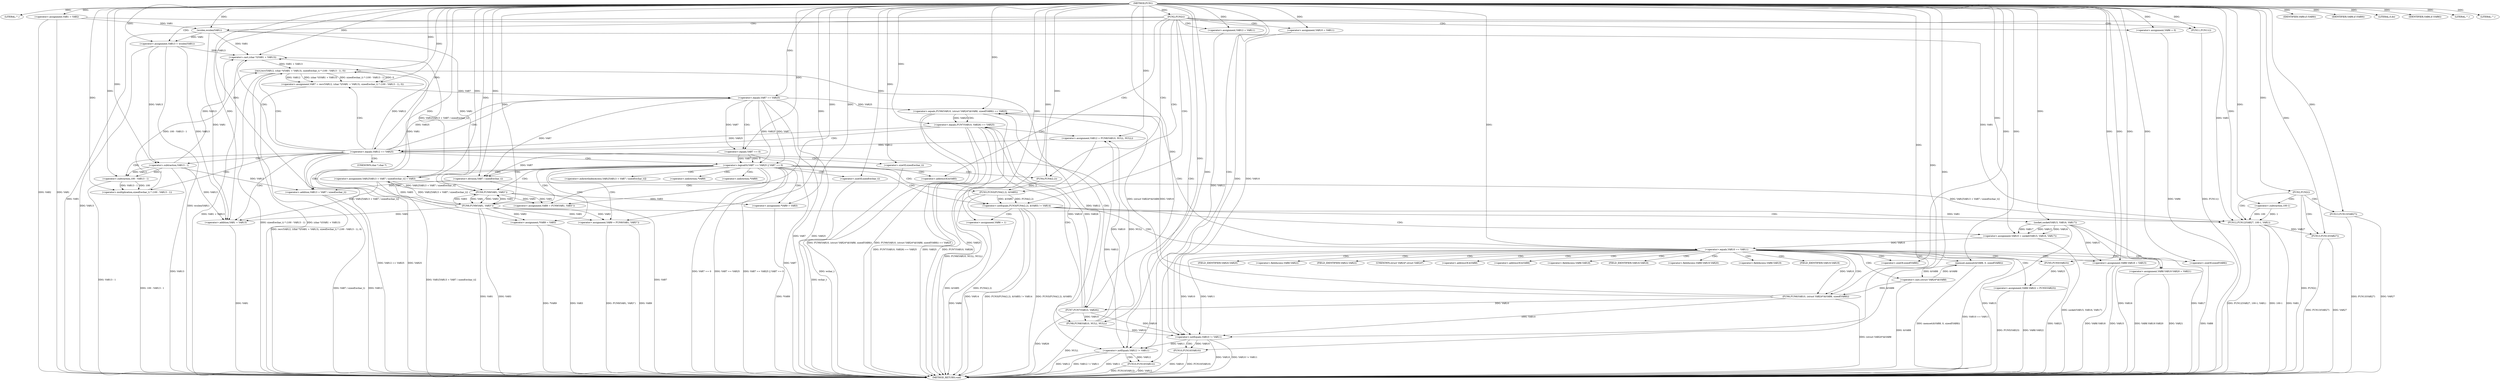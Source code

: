 digraph FUN1 {  
"1000100" [label = "(METHOD,FUN1)" ]
"1000319" [label = "(METHOD_RETURN,void)" ]
"1000103" [label = "(LITERAL,\"\",)" ]
"1000104" [label = "(<operator>.assignment,VAR1 = VAR2)" ]
"1000108" [label = "(FUN2,FUN2())" ]
"1000113" [label = "(<operator>.assignment,VAR6 = 0)" ]
"1000120" [label = "(<operator>.assignment,VAR10 = VAR11)" ]
"1000124" [label = "(<operator>.assignment,VAR12 = VAR11)" ]
"1000128" [label = "(<operator>.assignment,VAR13 = wcslen(VAR1))" ]
"1000130" [label = "(wcslen,wcslen(VAR1))" ]
"1000135" [label = "(<operator>.notEquals,FUN3(FUN4(2,2), &VAR5) != VAR14)" ]
"1000136" [label = "(FUN3,FUN3(FUN4(2,2), &VAR5))" ]
"1000137" [label = "(FUN4,FUN4(2,2))" ]
"1000145" [label = "(<operator>.assignment,VAR6 = 1)" ]
"1000148" [label = "(<operator>.assignment,VAR10 = socket(VAR15, VAR16, VAR17))" ]
"1000150" [label = "(socket,socket(VAR15, VAR16, VAR17))" ]
"1000155" [label = "(<operator>.equals,VAR10 == VAR11)" ]
"1000160" [label = "(memset,memset(&VAR8, 0, sizeof(VAR8)))" ]
"1000164" [label = "(<operator>.sizeOf,sizeof(VAR8))" ]
"1000166" [label = "(<operator>.assignment,VAR8.VAR18 = VAR15)" ]
"1000171" [label = "(<operator>.assignment,VAR8.VAR19.VAR20 = VAR21)" ]
"1000178" [label = "(<operator>.assignment,VAR8.VAR22 = FUN5(VAR23))" ]
"1000182" [label = "(FUN5,FUN5(VAR23))" ]
"1000185" [label = "(<operator>.equals,FUN6(VAR10, (struct VAR24*)&VAR8, sizeof(VAR8)) == VAR25)" ]
"1000186" [label = "(FUN6,FUN6(VAR10, (struct VAR24*)&VAR8, sizeof(VAR8)))" ]
"1000188" [label = "(<operator>.cast,(struct VAR24*)&VAR8)" ]
"1000192" [label = "(<operator>.sizeOf,sizeof(VAR8))" ]
"1000198" [label = "(<operator>.equals,FUN7(VAR10, VAR26) == VAR25)" ]
"1000199" [label = "(FUN7,FUN7(VAR10, VAR26))" ]
"1000205" [label = "(<operator>.assignment,VAR12 = FUN8(VAR10, NULL, NULL))" ]
"1000207" [label = "(FUN8,FUN8(VAR10, NULL, NULL))" ]
"1000212" [label = "(<operator>.equals,VAR12 == VAR25)" ]
"1000217" [label = "(<operator>.assignment,VAR7 = recv(VAR12, (char *)(VAR1 + VAR13), sizeof(wchar_t) * (100 - VAR13 - 1), 0))" ]
"1000219" [label = "(recv,recv(VAR12, (char *)(VAR1 + VAR13), sizeof(wchar_t) * (100 - VAR13 - 1), 0))" ]
"1000221" [label = "(<operator>.cast,(char *)(VAR1 + VAR13))" ]
"1000223" [label = "(<operator>.addition,VAR1 + VAR13)" ]
"1000226" [label = "(<operator>.multiplication,sizeof(wchar_t) * (100 - VAR13 - 1))" ]
"1000227" [label = "(<operator>.sizeOf,sizeof(wchar_t))" ]
"1000229" [label = "(<operator>.subtraction,100 - VAR13 - 1)" ]
"1000231" [label = "(<operator>.subtraction,VAR13 - 1)" ]
"1000236" [label = "(<operator>.logicalOr,VAR7 == VAR25 || VAR7 == 0)" ]
"1000237" [label = "(<operator>.equals,VAR7 == VAR25)" ]
"1000240" [label = "(<operator>.equals,VAR7 == 0)" ]
"1000245" [label = "(<operator>.assignment,VAR1[VAR13 + VAR7 / sizeof(wchar_t)] = VAR3)" ]
"1000248" [label = "(<operator>.addition,VAR13 + VAR7 / sizeof(wchar_t))" ]
"1000250" [label = "(<operator>.division,VAR7 / sizeof(wchar_t))" ]
"1000252" [label = "(<operator>.sizeOf,sizeof(wchar_t))" ]
"1000255" [label = "(<operator>.assignment,VAR9 = FUN9(VAR1, VAR3''))" ]
"1000257" [label = "(FUN9,FUN9(VAR1, VAR3''))" ]
"1000261" [label = "(IDENTIFIER,VAR9,if (VAR9))" ]
"1000263" [label = "(<operator>.assignment,*VAR9 = VAR3)" ]
"1000267" [label = "(<operator>.assignment,VAR9 = FUN9(VAR1, VAR3''))" ]
"1000269" [label = "(FUN9,FUN9(VAR1, VAR3''))" ]
"1000273" [label = "(IDENTIFIER,VAR9,if (VAR9))" ]
"1000275" [label = "(<operator>.assignment,*VAR9 = VAR3)" ]
"1000279" [label = "(LITERAL,0,do)" ]
"1000281" [label = "(<operator>.notEquals,VAR10 != VAR11)" ]
"1000285" [label = "(FUN10,FUN10(VAR10))" ]
"1000288" [label = "(<operator>.notEquals,VAR12 != VAR11)" ]
"1000292" [label = "(FUN10,FUN10(VAR12))" ]
"1000295" [label = "(IDENTIFIER,VAR6,if (VAR6))" ]
"1000297" [label = "(FUN11,FUN11())" ]
"1000301" [label = "(FUN2,FUN2())" ]
"1000304" [label = "(LITERAL,\"\",)" ]
"1000305" [label = "(FUN12,FUN12(VAR27, 100-1, VAR1))" ]
"1000307" [label = "(<operator>.subtraction,100-1)" ]
"1000311" [label = "(FUN13,FUN13(VAR27))" ]
"1000316" [label = "(LITERAL,\"\",)" ]
"1000317" [label = "(FUN13,FUN13(VAR27))" ]
"1000140" [label = "(<operator>.addressOf,&VAR5)" ]
"1000161" [label = "(<operator>.addressOf,&VAR8)" ]
"1000167" [label = "(<operator>.fieldAccess,VAR8.VAR18)" ]
"1000169" [label = "(FIELD_IDENTIFIER,VAR18,VAR18)" ]
"1000172" [label = "(<operator>.fieldAccess,VAR8.VAR19.VAR20)" ]
"1000173" [label = "(<operator>.fieldAccess,VAR8.VAR19)" ]
"1000175" [label = "(FIELD_IDENTIFIER,VAR19,VAR19)" ]
"1000176" [label = "(FIELD_IDENTIFIER,VAR20,VAR20)" ]
"1000179" [label = "(<operator>.fieldAccess,VAR8.VAR22)" ]
"1000181" [label = "(FIELD_IDENTIFIER,VAR22,VAR22)" ]
"1000189" [label = "(UNKNOWN,struct VAR24*,struct VAR24*)" ]
"1000190" [label = "(<operator>.addressOf,&VAR8)" ]
"1000222" [label = "(UNKNOWN,char *,char *)" ]
"1000246" [label = "(<operator>.indirectIndexAccess,VAR1[VAR13 + VAR7 / sizeof(wchar_t)])" ]
"1000264" [label = "(<operator>.indirection,*VAR9)" ]
"1000276" [label = "(<operator>.indirection,*VAR9)" ]
  "1000185" -> "1000319"  [ label = "DDG: FUN6(VAR10, (struct VAR24*)&VAR8, sizeof(VAR8)) == VAR25"] 
  "1000292" -> "1000319"  [ label = "DDG: VAR12"] 
  "1000301" -> "1000319"  [ label = "DDG: FUN2()"] 
  "1000275" -> "1000319"  [ label = "DDG: *VAR9"] 
  "1000178" -> "1000319"  [ label = "DDG: FUN5(VAR23)"] 
  "1000305" -> "1000319"  [ label = "DDG: VAR1"] 
  "1000186" -> "1000319"  [ label = "DDG: (struct VAR24*)&VAR8"] 
  "1000128" -> "1000319"  [ label = "DDG: wcslen(VAR1)"] 
  "1000285" -> "1000319"  [ label = "DDG: VAR10"] 
  "1000185" -> "1000319"  [ label = "DDG: FUN6(VAR10, (struct VAR24*)&VAR8, sizeof(VAR8))"] 
  "1000171" -> "1000319"  [ label = "DDG: VAR8.VAR19.VAR20"] 
  "1000311" -> "1000319"  [ label = "DDG: VAR27"] 
  "1000135" -> "1000319"  [ label = "DDG: VAR14"] 
  "1000219" -> "1000319"  [ label = "DDG: (char *)(VAR1 + VAR13)"] 
  "1000250" -> "1000319"  [ label = "DDG: VAR7"] 
  "1000185" -> "1000319"  [ label = "DDG: VAR25"] 
  "1000199" -> "1000319"  [ label = "DDG: VAR26"] 
  "1000292" -> "1000319"  [ label = "DDG: FUN10(VAR12)"] 
  "1000221" -> "1000319"  [ label = "DDG: VAR1 + VAR13"] 
  "1000236" -> "1000319"  [ label = "DDG: VAR7 == VAR25"] 
  "1000207" -> "1000319"  [ label = "DDG: NULL"] 
  "1000285" -> "1000319"  [ label = "DDG: FUN10(VAR10)"] 
  "1000281" -> "1000319"  [ label = "DDG: VAR10"] 
  "1000236" -> "1000319"  [ label = "DDG: VAR7 == VAR25 || VAR7 == 0"] 
  "1000150" -> "1000319"  [ label = "DDG: VAR15"] 
  "1000237" -> "1000319"  [ label = "DDG: VAR25"] 
  "1000252" -> "1000319"  [ label = "DDG: wchar_t"] 
  "1000288" -> "1000319"  [ label = "DDG: VAR11"] 
  "1000188" -> "1000319"  [ label = "DDG: &VAR8"] 
  "1000317" -> "1000319"  [ label = "DDG: VAR27"] 
  "1000178" -> "1000319"  [ label = "DDG: VAR8.VAR22"] 
  "1000104" -> "1000319"  [ label = "DDG: VAR1"] 
  "1000219" -> "1000319"  [ label = "DDG: sizeof(wchar_t) * (100 - VAR13 - 1)"] 
  "1000217" -> "1000319"  [ label = "DDG: recv(VAR12, (char *)(VAR1 + VAR13), sizeof(wchar_t) * (100 - VAR13 - 1), 0)"] 
  "1000236" -> "1000319"  [ label = "DDG: VAR7 == 0"] 
  "1000311" -> "1000319"  [ label = "DDG: FUN13(VAR27)"] 
  "1000160" -> "1000319"  [ label = "DDG: memset(&VAR8, 0, sizeof(VAR8))"] 
  "1000227" -> "1000319"  [ label = "DDG: wchar_t"] 
  "1000212" -> "1000319"  [ label = "DDG: VAR25"] 
  "1000237" -> "1000319"  [ label = "DDG: VAR7"] 
  "1000113" -> "1000319"  [ label = "DDG: VAR6"] 
  "1000305" -> "1000319"  [ label = "DDG: FUN12(VAR27, 100-1, VAR1)"] 
  "1000305" -> "1000319"  [ label = "DDG: 100-1"] 
  "1000136" -> "1000319"  [ label = "DDG: &VAR5"] 
  "1000150" -> "1000319"  [ label = "DDG: VAR16"] 
  "1000267" -> "1000319"  [ label = "DDG: FUN9(VAR1, VAR3'')"] 
  "1000267" -> "1000319"  [ label = "DDG: VAR9"] 
  "1000226" -> "1000319"  [ label = "DDG: 100 - VAR13 - 1"] 
  "1000128" -> "1000319"  [ label = "DDG: VAR13"] 
  "1000155" -> "1000319"  [ label = "DDG: VAR10 == VAR11"] 
  "1000166" -> "1000319"  [ label = "DDG: VAR8.VAR18"] 
  "1000288" -> "1000319"  [ label = "DDG: VAR12"] 
  "1000263" -> "1000319"  [ label = "DDG: *VAR9"] 
  "1000205" -> "1000319"  [ label = "DDG: FUN8(VAR10, NULL, NULL)"] 
  "1000150" -> "1000319"  [ label = "DDG: VAR17"] 
  "1000229" -> "1000319"  [ label = "DDG: VAR13 - 1"] 
  "1000275" -> "1000319"  [ label = "DDG: VAR3"] 
  "1000212" -> "1000319"  [ label = "DDG: VAR12 == VAR25"] 
  "1000297" -> "1000319"  [ label = "DDG: FUN11()"] 
  "1000198" -> "1000319"  [ label = "DDG: FUN7(VAR10, VAR26)"] 
  "1000231" -> "1000319"  [ label = "DDG: VAR13"] 
  "1000135" -> "1000319"  [ label = "DDG: FUN3(FUN4(2,2), &VAR5) != VAR14"] 
  "1000192" -> "1000319"  [ label = "DDG: VAR8"] 
  "1000281" -> "1000319"  [ label = "DDG: VAR10 != VAR11"] 
  "1000135" -> "1000319"  [ label = "DDG: FUN3(FUN4(2,2), &VAR5)"] 
  "1000288" -> "1000319"  [ label = "DDG: VAR12 != VAR11"] 
  "1000171" -> "1000319"  [ label = "DDG: VAR21"] 
  "1000166" -> "1000319"  [ label = "DDG: VAR15"] 
  "1000269" -> "1000319"  [ label = "DDG: VAR1"] 
  "1000148" -> "1000319"  [ label = "DDG: socket(VAR15, VAR16, VAR17)"] 
  "1000248" -> "1000319"  [ label = "DDG: VAR7 / sizeof(wchar_t)"] 
  "1000245" -> "1000319"  [ label = "DDG: VAR1[VAR13 + VAR7 / sizeof(wchar_t)]"] 
  "1000145" -> "1000319"  [ label = "DDG: VAR6"] 
  "1000240" -> "1000319"  [ label = "DDG: VAR7"] 
  "1000269" -> "1000319"  [ label = "DDG: VAR3"] 
  "1000182" -> "1000319"  [ label = "DDG: VAR23"] 
  "1000136" -> "1000319"  [ label = "DDG: FUN4(2,2)"] 
  "1000104" -> "1000319"  [ label = "DDG: VAR2"] 
  "1000248" -> "1000319"  [ label = "DDG: VAR13"] 
  "1000223" -> "1000319"  [ label = "DDG: VAR1"] 
  "1000198" -> "1000319"  [ label = "DDG: FUN7(VAR10, VAR26) == VAR25"] 
  "1000317" -> "1000319"  [ label = "DDG: FUN13(VAR27)"] 
  "1000130" -> "1000319"  [ label = "DDG: VAR1"] 
  "1000198" -> "1000319"  [ label = "DDG: VAR25"] 
  "1000100" -> "1000103"  [ label = "DDG: "] 
  "1000100" -> "1000104"  [ label = "DDG: "] 
  "1000100" -> "1000108"  [ label = "DDG: "] 
  "1000100" -> "1000113"  [ label = "DDG: "] 
  "1000100" -> "1000120"  [ label = "DDG: "] 
  "1000100" -> "1000124"  [ label = "DDG: "] 
  "1000130" -> "1000128"  [ label = "DDG: VAR1"] 
  "1000100" -> "1000128"  [ label = "DDG: "] 
  "1000104" -> "1000130"  [ label = "DDG: VAR1"] 
  "1000100" -> "1000130"  [ label = "DDG: "] 
  "1000136" -> "1000135"  [ label = "DDG: FUN4(2,2)"] 
  "1000136" -> "1000135"  [ label = "DDG: &VAR5"] 
  "1000137" -> "1000136"  [ label = "DDG: 2"] 
  "1000100" -> "1000137"  [ label = "DDG: "] 
  "1000100" -> "1000135"  [ label = "DDG: "] 
  "1000100" -> "1000145"  [ label = "DDG: "] 
  "1000150" -> "1000148"  [ label = "DDG: VAR15"] 
  "1000150" -> "1000148"  [ label = "DDG: VAR16"] 
  "1000150" -> "1000148"  [ label = "DDG: VAR17"] 
  "1000100" -> "1000148"  [ label = "DDG: "] 
  "1000100" -> "1000150"  [ label = "DDG: "] 
  "1000148" -> "1000155"  [ label = "DDG: VAR10"] 
  "1000100" -> "1000155"  [ label = "DDG: "] 
  "1000188" -> "1000160"  [ label = "DDG: &VAR8"] 
  "1000100" -> "1000160"  [ label = "DDG: "] 
  "1000100" -> "1000164"  [ label = "DDG: "] 
  "1000150" -> "1000166"  [ label = "DDG: VAR15"] 
  "1000100" -> "1000166"  [ label = "DDG: "] 
  "1000100" -> "1000171"  [ label = "DDG: "] 
  "1000182" -> "1000178"  [ label = "DDG: VAR23"] 
  "1000100" -> "1000182"  [ label = "DDG: "] 
  "1000186" -> "1000185"  [ label = "DDG: VAR10"] 
  "1000186" -> "1000185"  [ label = "DDG: (struct VAR24*)&VAR8"] 
  "1000155" -> "1000186"  [ label = "DDG: VAR10"] 
  "1000100" -> "1000186"  [ label = "DDG: "] 
  "1000188" -> "1000186"  [ label = "DDG: &VAR8"] 
  "1000160" -> "1000188"  [ label = "DDG: &VAR8"] 
  "1000100" -> "1000192"  [ label = "DDG: "] 
  "1000237" -> "1000185"  [ label = "DDG: VAR25"] 
  "1000100" -> "1000185"  [ label = "DDG: "] 
  "1000199" -> "1000198"  [ label = "DDG: VAR10"] 
  "1000199" -> "1000198"  [ label = "DDG: VAR26"] 
  "1000186" -> "1000199"  [ label = "DDG: VAR10"] 
  "1000100" -> "1000199"  [ label = "DDG: "] 
  "1000185" -> "1000198"  [ label = "DDG: VAR25"] 
  "1000100" -> "1000198"  [ label = "DDG: "] 
  "1000207" -> "1000205"  [ label = "DDG: VAR10"] 
  "1000207" -> "1000205"  [ label = "DDG: NULL"] 
  "1000100" -> "1000205"  [ label = "DDG: "] 
  "1000199" -> "1000207"  [ label = "DDG: VAR10"] 
  "1000100" -> "1000207"  [ label = "DDG: "] 
  "1000205" -> "1000212"  [ label = "DDG: VAR12"] 
  "1000100" -> "1000212"  [ label = "DDG: "] 
  "1000198" -> "1000212"  [ label = "DDG: VAR25"] 
  "1000219" -> "1000217"  [ label = "DDG: VAR12"] 
  "1000219" -> "1000217"  [ label = "DDG: (char *)(VAR1 + VAR13)"] 
  "1000219" -> "1000217"  [ label = "DDG: sizeof(wchar_t) * (100 - VAR13 - 1)"] 
  "1000219" -> "1000217"  [ label = "DDG: 0"] 
  "1000100" -> "1000217"  [ label = "DDG: "] 
  "1000212" -> "1000219"  [ label = "DDG: VAR12"] 
  "1000100" -> "1000219"  [ label = "DDG: "] 
  "1000221" -> "1000219"  [ label = "DDG: VAR1 + VAR13"] 
  "1000269" -> "1000221"  [ label = "DDG: VAR1"] 
  "1000245" -> "1000221"  [ label = "DDG: VAR1[VAR13 + VAR7 / sizeof(wchar_t)]"] 
  "1000130" -> "1000221"  [ label = "DDG: VAR1"] 
  "1000100" -> "1000221"  [ label = "DDG: "] 
  "1000128" -> "1000221"  [ label = "DDG: VAR13"] 
  "1000231" -> "1000221"  [ label = "DDG: VAR13"] 
  "1000269" -> "1000223"  [ label = "DDG: VAR1"] 
  "1000245" -> "1000223"  [ label = "DDG: VAR1[VAR13 + VAR7 / sizeof(wchar_t)]"] 
  "1000130" -> "1000223"  [ label = "DDG: VAR1"] 
  "1000100" -> "1000223"  [ label = "DDG: "] 
  "1000128" -> "1000223"  [ label = "DDG: VAR13"] 
  "1000231" -> "1000223"  [ label = "DDG: VAR13"] 
  "1000226" -> "1000219"  [ label = "DDG: 100 - VAR13 - 1"] 
  "1000100" -> "1000226"  [ label = "DDG: "] 
  "1000100" -> "1000227"  [ label = "DDG: "] 
  "1000229" -> "1000226"  [ label = "DDG: 100"] 
  "1000229" -> "1000226"  [ label = "DDG: VAR13 - 1"] 
  "1000100" -> "1000229"  [ label = "DDG: "] 
  "1000231" -> "1000229"  [ label = "DDG: VAR13"] 
  "1000231" -> "1000229"  [ label = "DDG: 1"] 
  "1000100" -> "1000231"  [ label = "DDG: "] 
  "1000128" -> "1000231"  [ label = "DDG: VAR13"] 
  "1000237" -> "1000236"  [ label = "DDG: VAR7"] 
  "1000237" -> "1000236"  [ label = "DDG: VAR25"] 
  "1000217" -> "1000237"  [ label = "DDG: VAR7"] 
  "1000100" -> "1000237"  [ label = "DDG: "] 
  "1000212" -> "1000237"  [ label = "DDG: VAR25"] 
  "1000240" -> "1000236"  [ label = "DDG: VAR7"] 
  "1000240" -> "1000236"  [ label = "DDG: 0"] 
  "1000237" -> "1000240"  [ label = "DDG: VAR7"] 
  "1000100" -> "1000240"  [ label = "DDG: "] 
  "1000269" -> "1000245"  [ label = "DDG: VAR3"] 
  "1000100" -> "1000245"  [ label = "DDG: "] 
  "1000231" -> "1000248"  [ label = "DDG: VAR13"] 
  "1000100" -> "1000248"  [ label = "DDG: "] 
  "1000250" -> "1000248"  [ label = "DDG: VAR7"] 
  "1000237" -> "1000250"  [ label = "DDG: VAR7"] 
  "1000240" -> "1000250"  [ label = "DDG: VAR7"] 
  "1000100" -> "1000250"  [ label = "DDG: "] 
  "1000100" -> "1000252"  [ label = "DDG: "] 
  "1000257" -> "1000255"  [ label = "DDG: VAR1"] 
  "1000257" -> "1000255"  [ label = "DDG: VAR3"] 
  "1000100" -> "1000255"  [ label = "DDG: "] 
  "1000245" -> "1000257"  [ label = "DDG: VAR1[VAR13 + VAR7 / sizeof(wchar_t)]"] 
  "1000100" -> "1000257"  [ label = "DDG: "] 
  "1000269" -> "1000257"  [ label = "DDG: VAR1"] 
  "1000130" -> "1000257"  [ label = "DDG: VAR1"] 
  "1000269" -> "1000257"  [ label = "DDG: VAR3"] 
  "1000100" -> "1000261"  [ label = "DDG: "] 
  "1000257" -> "1000263"  [ label = "DDG: VAR3"] 
  "1000100" -> "1000263"  [ label = "DDG: "] 
  "1000269" -> "1000267"  [ label = "DDG: VAR1"] 
  "1000269" -> "1000267"  [ label = "DDG: VAR3"] 
  "1000100" -> "1000267"  [ label = "DDG: "] 
  "1000257" -> "1000269"  [ label = "DDG: VAR1"] 
  "1000245" -> "1000269"  [ label = "DDG: VAR1[VAR13 + VAR7 / sizeof(wchar_t)]"] 
  "1000100" -> "1000269"  [ label = "DDG: "] 
  "1000257" -> "1000269"  [ label = "DDG: VAR3"] 
  "1000100" -> "1000273"  [ label = "DDG: "] 
  "1000269" -> "1000275"  [ label = "DDG: VAR3"] 
  "1000100" -> "1000275"  [ label = "DDG: "] 
  "1000100" -> "1000279"  [ label = "DDG: "] 
  "1000186" -> "1000281"  [ label = "DDG: VAR10"] 
  "1000199" -> "1000281"  [ label = "DDG: VAR10"] 
  "1000120" -> "1000281"  [ label = "DDG: VAR10"] 
  "1000207" -> "1000281"  [ label = "DDG: VAR10"] 
  "1000155" -> "1000281"  [ label = "DDG: VAR10"] 
  "1000100" -> "1000281"  [ label = "DDG: "] 
  "1000155" -> "1000281"  [ label = "DDG: VAR11"] 
  "1000281" -> "1000285"  [ label = "DDG: VAR10"] 
  "1000100" -> "1000285"  [ label = "DDG: "] 
  "1000124" -> "1000288"  [ label = "DDG: VAR12"] 
  "1000212" -> "1000288"  [ label = "DDG: VAR12"] 
  "1000219" -> "1000288"  [ label = "DDG: VAR12"] 
  "1000100" -> "1000288"  [ label = "DDG: "] 
  "1000281" -> "1000288"  [ label = "DDG: VAR11"] 
  "1000288" -> "1000292"  [ label = "DDG: VAR12"] 
  "1000100" -> "1000292"  [ label = "DDG: "] 
  "1000100" -> "1000295"  [ label = "DDG: "] 
  "1000100" -> "1000297"  [ label = "DDG: "] 
  "1000100" -> "1000301"  [ label = "DDG: "] 
  "1000100" -> "1000304"  [ label = "DDG: "] 
  "1000100" -> "1000305"  [ label = "DDG: "] 
  "1000307" -> "1000305"  [ label = "DDG: 100"] 
  "1000307" -> "1000305"  [ label = "DDG: 1"] 
  "1000100" -> "1000307"  [ label = "DDG: "] 
  "1000104" -> "1000305"  [ label = "DDG: VAR1"] 
  "1000269" -> "1000305"  [ label = "DDG: VAR1"] 
  "1000245" -> "1000305"  [ label = "DDG: VAR1[VAR13 + VAR7 / sizeof(wchar_t)]"] 
  "1000130" -> "1000305"  [ label = "DDG: VAR1"] 
  "1000305" -> "1000311"  [ label = "DDG: VAR27"] 
  "1000100" -> "1000311"  [ label = "DDG: "] 
  "1000100" -> "1000316"  [ label = "DDG: "] 
  "1000100" -> "1000317"  [ label = "DDG: "] 
  "1000108" -> "1000128"  [ label = "CDG: "] 
  "1000108" -> "1000281"  [ label = "CDG: "] 
  "1000108" -> "1000120"  [ label = "CDG: "] 
  "1000108" -> "1000130"  [ label = "CDG: "] 
  "1000108" -> "1000288"  [ label = "CDG: "] 
  "1000108" -> "1000135"  [ label = "CDG: "] 
  "1000108" -> "1000136"  [ label = "CDG: "] 
  "1000108" -> "1000113"  [ label = "CDG: "] 
  "1000108" -> "1000137"  [ label = "CDG: "] 
  "1000108" -> "1000124"  [ label = "CDG: "] 
  "1000108" -> "1000140"  [ label = "CDG: "] 
  "1000108" -> "1000297"  [ label = "CDG: "] 
  "1000135" -> "1000150"  [ label = "CDG: "] 
  "1000135" -> "1000148"  [ label = "CDG: "] 
  "1000135" -> "1000145"  [ label = "CDG: "] 
  "1000135" -> "1000155"  [ label = "CDG: "] 
  "1000155" -> "1000164"  [ label = "CDG: "] 
  "1000155" -> "1000161"  [ label = "CDG: "] 
  "1000155" -> "1000182"  [ label = "CDG: "] 
  "1000155" -> "1000166"  [ label = "CDG: "] 
  "1000155" -> "1000188"  [ label = "CDG: "] 
  "1000155" -> "1000190"  [ label = "CDG: "] 
  "1000155" -> "1000167"  [ label = "CDG: "] 
  "1000155" -> "1000175"  [ label = "CDG: "] 
  "1000155" -> "1000160"  [ label = "CDG: "] 
  "1000155" -> "1000179"  [ label = "CDG: "] 
  "1000155" -> "1000192"  [ label = "CDG: "] 
  "1000155" -> "1000176"  [ label = "CDG: "] 
  "1000155" -> "1000185"  [ label = "CDG: "] 
  "1000155" -> "1000186"  [ label = "CDG: "] 
  "1000155" -> "1000172"  [ label = "CDG: "] 
  "1000155" -> "1000189"  [ label = "CDG: "] 
  "1000155" -> "1000169"  [ label = "CDG: "] 
  "1000155" -> "1000178"  [ label = "CDG: "] 
  "1000155" -> "1000173"  [ label = "CDG: "] 
  "1000155" -> "1000171"  [ label = "CDG: "] 
  "1000155" -> "1000181"  [ label = "CDG: "] 
  "1000185" -> "1000199"  [ label = "CDG: "] 
  "1000185" -> "1000198"  [ label = "CDG: "] 
  "1000198" -> "1000212"  [ label = "CDG: "] 
  "1000198" -> "1000207"  [ label = "CDG: "] 
  "1000198" -> "1000205"  [ label = "CDG: "] 
  "1000212" -> "1000221"  [ label = "CDG: "] 
  "1000212" -> "1000227"  [ label = "CDG: "] 
  "1000212" -> "1000219"  [ label = "CDG: "] 
  "1000212" -> "1000236"  [ label = "CDG: "] 
  "1000212" -> "1000222"  [ label = "CDG: "] 
  "1000212" -> "1000217"  [ label = "CDG: "] 
  "1000212" -> "1000226"  [ label = "CDG: "] 
  "1000212" -> "1000229"  [ label = "CDG: "] 
  "1000212" -> "1000237"  [ label = "CDG: "] 
  "1000212" -> "1000231"  [ label = "CDG: "] 
  "1000212" -> "1000223"  [ label = "CDG: "] 
  "1000236" -> "1000255"  [ label = "CDG: "] 
  "1000236" -> "1000269"  [ label = "CDG: "] 
  "1000236" -> "1000250"  [ label = "CDG: "] 
  "1000236" -> "1000248"  [ label = "CDG: "] 
  "1000236" -> "1000245"  [ label = "CDG: "] 
  "1000236" -> "1000246"  [ label = "CDG: "] 
  "1000236" -> "1000252"  [ label = "CDG: "] 
  "1000236" -> "1000267"  [ label = "CDG: "] 
  "1000236" -> "1000257"  [ label = "CDG: "] 
  "1000236" -> "1000263"  [ label = "CDG: "] 
  "1000236" -> "1000264"  [ label = "CDG: "] 
  "1000236" -> "1000276"  [ label = "CDG: "] 
  "1000236" -> "1000275"  [ label = "CDG: "] 
  "1000236" -> "1000135"  [ label = "CDG: "] 
  "1000236" -> "1000136"  [ label = "CDG: "] 
  "1000236" -> "1000137"  [ label = "CDG: "] 
  "1000236" -> "1000140"  [ label = "CDG: "] 
  "1000237" -> "1000240"  [ label = "CDG: "] 
  "1000281" -> "1000285"  [ label = "CDG: "] 
  "1000288" -> "1000292"  [ label = "CDG: "] 
  "1000301" -> "1000305"  [ label = "CDG: "] 
  "1000301" -> "1000311"  [ label = "CDG: "] 
  "1000301" -> "1000307"  [ label = "CDG: "] 
  "1000301" -> "1000317"  [ label = "CDG: "] 
}
